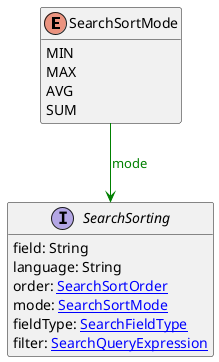 @startuml

hide methods
enum SearchSortMode {
    MIN
    MAX
    AVG
    SUM
}
interface SearchSorting [[SearchSorting.svg]]  {
    field: String
    language: String
    order: [[SearchSortOrder.svg SearchSortOrder]]
    mode: [[SearchSortMode.svg SearchSortMode]]
    fieldType: [[SearchFieldType.svg SearchFieldType]]
    filter: [[SearchQueryExpression.svg SearchQueryExpression]]
}
SearchSortMode --> SearchSorting #green;text:green : "mode"
@enduml
